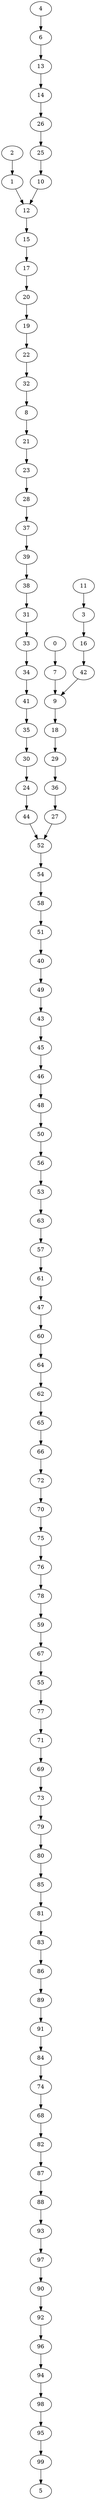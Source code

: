 digraph Geografico_nodes_100_distanciaMax_3_DFS_I_5 {
5;
1;
2;
4;
8;
10;
12;
17;
19;
20;
21;
23;
24;
28;
30;
31;
32;
40;
44;
49;
51;
54;
59;
65;
66;
67;
74;
76;
79;
80;
84;
85;
98;
99;
13;
14;
33;
35;
43;
70;
72;
78;
94;
95;
9;
27;
29;
36;
47;
52;
58;
61;
62;
64;
68;
73;
87;
92;
96;
69;
0;
7;
16;
18;
82;
88;
53;
57;
90;
3;
11;
42;
50;
63;
93;
97;
46;
56;
60;
91;
6;
15;
25;
26;
37;
38;
39;
41;
45;
75;
81;
83;
86;
89;
34;
48;
71;
22;
55;
77;
0 -> 7;
1 -> 12;
2 -> 1;
3 -> 16;
4 -> 6;
6 -> 13;
7 -> 9;
8 -> 21;
9 -> 18;
10 -> 12;
11 -> 3;
12 -> 15;
13 -> 14;
14 -> 26;
15 -> 17;
16 -> 42;
17 -> 20;
18 -> 29;
19 -> 22;
20 -> 19;
21 -> 23;
22 -> 32;
23 -> 28;
24 -> 44;
25 -> 10;
26 -> 25;
27 -> 52;
28 -> 37;
29 -> 36;
30 -> 24;
31 -> 33;
32 -> 8;
33 -> 34;
34 -> 41;
35 -> 30;
36 -> 27;
37 -> 39;
38 -> 31;
39 -> 38;
40 -> 49;
41 -> 35;
42 -> 9;
43 -> 45;
44 -> 52;
45 -> 46;
46 -> 48;
47 -> 60;
48 -> 50;
49 -> 43;
50 -> 56;
51 -> 40;
52 -> 54;
53 -> 63;
54 -> 58;
55 -> 77;
56 -> 53;
57 -> 61;
58 -> 51;
59 -> 67;
60 -> 64;
61 -> 47;
62 -> 65;
63 -> 57;
64 -> 62;
65 -> 66;
66 -> 72;
67 -> 55;
68 -> 82;
69 -> 73;
70 -> 75;
71 -> 69;
72 -> 70;
73 -> 79;
74 -> 68;
75 -> 76;
76 -> 78;
77 -> 71;
78 -> 59;
79 -> 80;
80 -> 85;
81 -> 83;
82 -> 87;
83 -> 86;
84 -> 74;
85 -> 81;
86 -> 89;
87 -> 88;
88 -> 93;
89 -> 91;
90 -> 92;
91 -> 84;
92 -> 96;
93 -> 97;
94 -> 98;
95 -> 99;
96 -> 94;
97 -> 90;
98 -> 95;
99 -> 5;
}